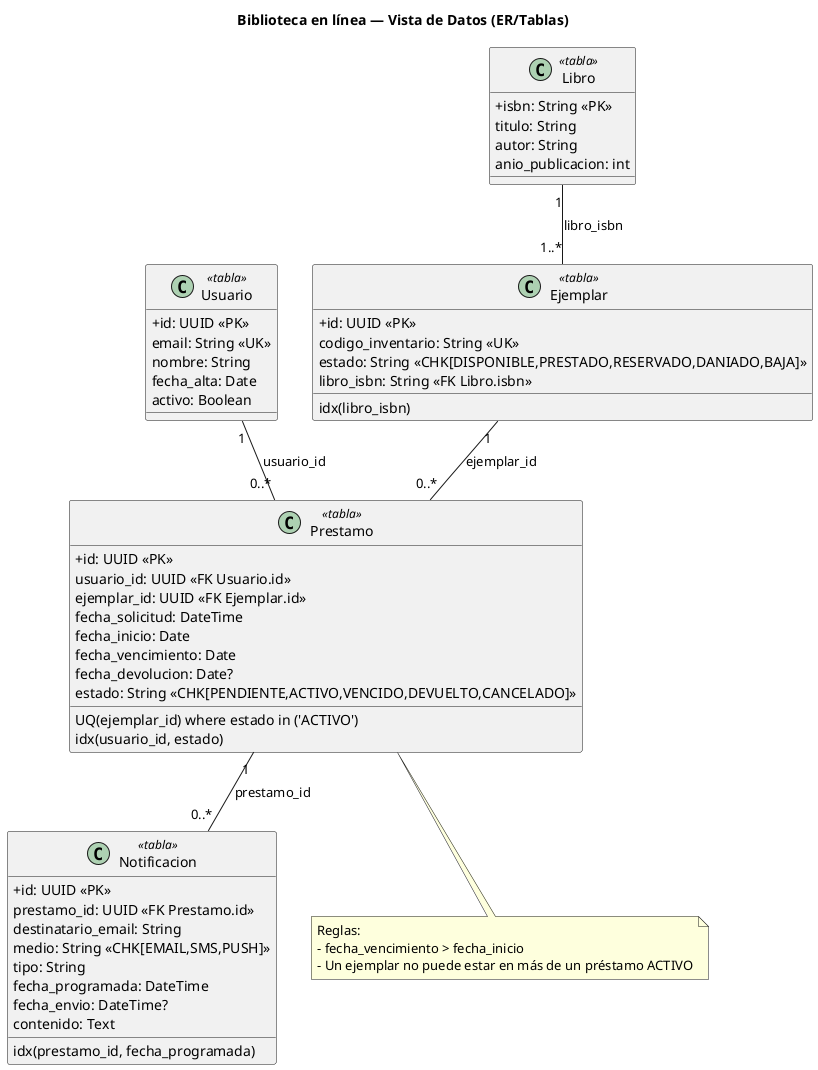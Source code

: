 @startuml
title Biblioteca en línea — Vista de Datos (ER/Tablas)

skinparam classAttributeIconSize 0
skinparam shadowing false

class Usuario <<tabla>> {
  +id: UUID <<PK>>
  email: String <<UK>>
  nombre: String
  fecha_alta: Date
  activo: Boolean
}

class Libro <<tabla>> {
  +isbn: String <<PK>>
  titulo: String
  autor: String
  anio_publicacion: int
}

class Ejemplar <<tabla>> {
  +id: UUID <<PK>>
  codigo_inventario: String <<UK>>
  estado: String <<CHK[DISPONIBLE,PRESTADO,RESERVADO,DANIADO,BAJA]>>
  libro_isbn: String <<FK Libro.isbn>>
  idx(libro_isbn)
}

class Prestamo <<tabla>> {
  +id: UUID <<PK>>
  usuario_id: UUID <<FK Usuario.id>>
  ejemplar_id: UUID <<FK Ejemplar.id>>
  fecha_solicitud: DateTime
  fecha_inicio: Date
  fecha_vencimiento: Date
  fecha_devolucion: Date?
  estado: String <<CHK[PENDIENTE,ACTIVO,VENCIDO,DEVUELTO,CANCELADO]>>
  UQ(ejemplar_id) where estado in ('ACTIVO')
  idx(usuario_id, estado)
}

class Notificacion <<tabla>> {
  +id: UUID <<PK>>
  prestamo_id: UUID <<FK Prestamo.id>>
  destinatario_email: String
  medio: String <<CHK[EMAIL,SMS,PUSH]>>
  tipo: String
  fecha_programada: DateTime
  fecha_envio: DateTime?
  contenido: Text
  idx(prestamo_id, fecha_programada)
}

Usuario "1" -- "0..*" Prestamo : usuario_id
Libro "1" -- "1..*" Ejemplar : libro_isbn
Ejemplar "1" -- "0..*" Prestamo : ejemplar_id
Prestamo "1" -- "0..*" Notificacion : prestamo_id

note bottom of Prestamo
  Reglas:
  - fecha_vencimiento > fecha_inicio
  - Un ejemplar no puede estar en más de un préstamo ACTIVO
end note
@enduml
